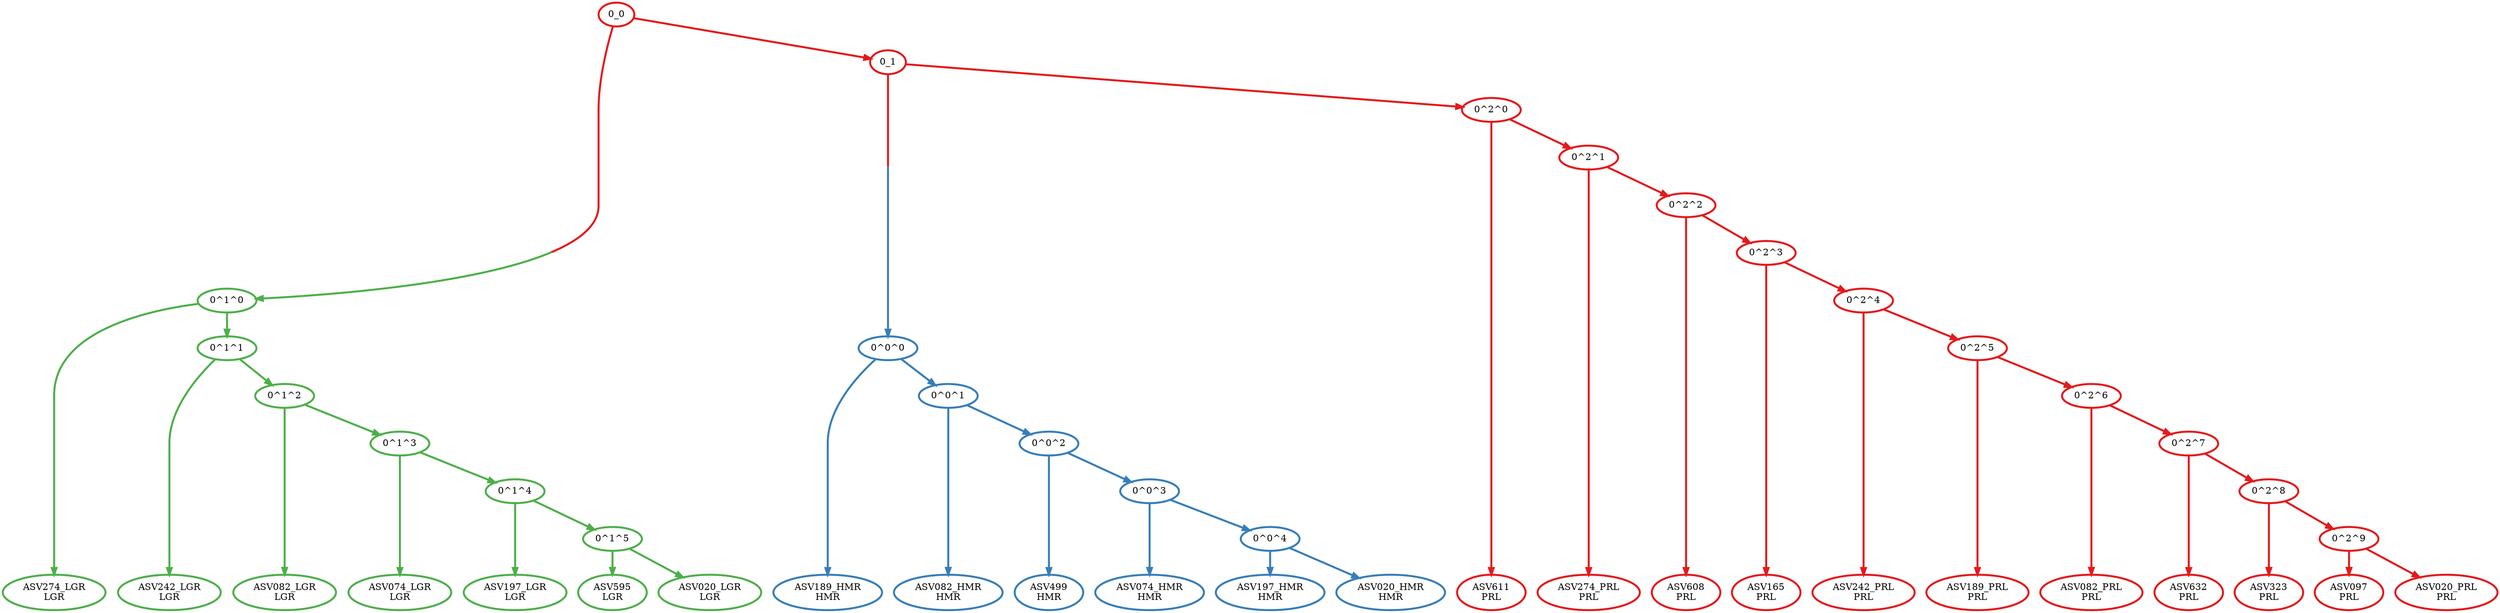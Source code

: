 digraph T {
	{
		rank=same
		46 [penwidth=3,colorscheme=set19,color=2,label="ASV197_HMR\nHMR"]
		45 [penwidth=3,colorscheme=set19,color=2,label="ASV020_HMR\nHMR"]
		43 [penwidth=3,colorscheme=set19,color=2,label="ASV074_HMR\nHMR"]
		41 [penwidth=3,colorscheme=set19,color=2,label="ASV499\nHMR"]
		39 [penwidth=3,colorscheme=set19,color=2,label="ASV082_HMR\nHMR"]
		37 [penwidth=3,colorscheme=set19,color=2,label="ASV189_HMR\nHMR"]
		35 [penwidth=3,colorscheme=set19,color=3,label="ASV595\nLGR"]
		34 [penwidth=3,colorscheme=set19,color=3,label="ASV020_LGR\nLGR"]
		32 [penwidth=3,colorscheme=set19,color=3,label="ASV197_LGR\nLGR"]
		30 [penwidth=3,colorscheme=set19,color=3,label="ASV074_LGR\nLGR"]
		28 [penwidth=3,colorscheme=set19,color=3,label="ASV082_LGR\nLGR"]
		26 [penwidth=3,colorscheme=set19,color=3,label="ASV242_LGR\nLGR"]
		24 [penwidth=3,colorscheme=set19,color=3,label="ASV274_LGR\nLGR"]
		22 [penwidth=3,colorscheme=set19,color=1,label="ASV097\nPRL"]
		21 [penwidth=3,colorscheme=set19,color=1,label="ASV020_PRL\nPRL"]
		19 [penwidth=3,colorscheme=set19,color=1,label="ASV323\nPRL"]
		17 [penwidth=3,colorscheme=set19,color=1,label="ASV632\nPRL"]
		15 [penwidth=3,colorscheme=set19,color=1,label="ASV082_PRL\nPRL"]
		13 [penwidth=3,colorscheme=set19,color=1,label="ASV189_PRL\nPRL"]
		11 [penwidth=3,colorscheme=set19,color=1,label="ASV242_PRL\nPRL"]
		9 [penwidth=3,colorscheme=set19,color=1,label="ASV165\nPRL"]
		7 [penwidth=3,colorscheme=set19,color=1,label="ASV608\nPRL"]
		5 [penwidth=3,colorscheme=set19,color=1,label="ASV274_PRL\nPRL"]
		3 [penwidth=3,colorscheme=set19,color=1,label="ASV611\nPRL"]
	}
	44 [penwidth=3,colorscheme=set19,color=2,label="0^0^4"]
	42 [penwidth=3,colorscheme=set19,color=2,label="0^0^3"]
	40 [penwidth=3,colorscheme=set19,color=2,label="0^0^2"]
	38 [penwidth=3,colorscheme=set19,color=2,label="0^0^1"]
	36 [penwidth=3,colorscheme=set19,color=2,label="0^0^0"]
	33 [penwidth=3,colorscheme=set19,color=3,label="0^1^5"]
	31 [penwidth=3,colorscheme=set19,color=3,label="0^1^4"]
	29 [penwidth=3,colorscheme=set19,color=3,label="0^1^3"]
	27 [penwidth=3,colorscheme=set19,color=3,label="0^1^2"]
	25 [penwidth=3,colorscheme=set19,color=3,label="0^1^1"]
	23 [penwidth=3,colorscheme=set19,color=3,label="0^1^0"]
	20 [penwidth=3,colorscheme=set19,color=1,label="0^2^9"]
	18 [penwidth=3,colorscheme=set19,color=1,label="0^2^8"]
	16 [penwidth=3,colorscheme=set19,color=1,label="0^2^7"]
	14 [penwidth=3,colorscheme=set19,color=1,label="0^2^6"]
	12 [penwidth=3,colorscheme=set19,color=1,label="0^2^5"]
	10 [penwidth=3,colorscheme=set19,color=1,label="0^2^4"]
	8 [penwidth=3,colorscheme=set19,color=1,label="0^2^3"]
	6 [penwidth=3,colorscheme=set19,color=1,label="0^2^2"]
	4 [penwidth=3,colorscheme=set19,color=1,label="0^2^1"]
	2 [penwidth=3,colorscheme=set19,color=1,label="0^2^0"]
	1 [penwidth=3,colorscheme=set19,color=1,label="0_1"]
	0 [penwidth=3,colorscheme=set19,color=1,label="0_0"]
	44 -> 46 [penwidth=3,colorscheme=set19,color=2]
	44 -> 45 [penwidth=3,colorscheme=set19,color=2]
	42 -> 44 [penwidth=3,colorscheme=set19,color=2]
	42 -> 43 [penwidth=3,colorscheme=set19,color=2]
	40 -> 42 [penwidth=3,colorscheme=set19,color=2]
	40 -> 41 [penwidth=3,colorscheme=set19,color=2]
	38 -> 40 [penwidth=3,colorscheme=set19,color=2]
	38 -> 39 [penwidth=3,colorscheme=set19,color=2]
	36 -> 38 [penwidth=3,colorscheme=set19,color=2]
	36 -> 37 [penwidth=3,colorscheme=set19,color=2]
	33 -> 35 [penwidth=3,colorscheme=set19,color=3]
	33 -> 34 [penwidth=3,colorscheme=set19,color=3]
	31 -> 33 [penwidth=3,colorscheme=set19,color=3]
	31 -> 32 [penwidth=3,colorscheme=set19,color=3]
	29 -> 31 [penwidth=3,colorscheme=set19,color=3]
	29 -> 30 [penwidth=3,colorscheme=set19,color=3]
	27 -> 29 [penwidth=3,colorscheme=set19,color=3]
	27 -> 28 [penwidth=3,colorscheme=set19,color=3]
	25 -> 27 [penwidth=3,colorscheme=set19,color=3]
	25 -> 26 [penwidth=3,colorscheme=set19,color=3]
	23 -> 25 [penwidth=3,colorscheme=set19,color=3]
	23 -> 24 [penwidth=3,colorscheme=set19,color=3]
	20 -> 22 [penwidth=3,colorscheme=set19,color=1]
	20 -> 21 [penwidth=3,colorscheme=set19,color=1]
	18 -> 20 [penwidth=3,colorscheme=set19,color=1]
	18 -> 19 [penwidth=3,colorscheme=set19,color=1]
	16 -> 18 [penwidth=3,colorscheme=set19,color=1]
	16 -> 17 [penwidth=3,colorscheme=set19,color=1]
	14 -> 16 [penwidth=3,colorscheme=set19,color=1]
	14 -> 15 [penwidth=3,colorscheme=set19,color=1]
	12 -> 14 [penwidth=3,colorscheme=set19,color=1]
	12 -> 13 [penwidth=3,colorscheme=set19,color=1]
	10 -> 12 [penwidth=3,colorscheme=set19,color=1]
	10 -> 11 [penwidth=3,colorscheme=set19,color=1]
	8 -> 10 [penwidth=3,colorscheme=set19,color=1]
	8 -> 9 [penwidth=3,colorscheme=set19,color=1]
	6 -> 8 [penwidth=3,colorscheme=set19,color=1]
	6 -> 7 [penwidth=3,colorscheme=set19,color=1]
	4 -> 6 [penwidth=3,colorscheme=set19,color=1]
	4 -> 5 [penwidth=3,colorscheme=set19,color=1]
	2 -> 4 [penwidth=3,colorscheme=set19,color=1]
	2 -> 3 [penwidth=3,colorscheme=set19,color=1]
	1 -> 36 [penwidth=3,colorscheme=set19,color="1;0.5:2"]
	1 -> 2 [penwidth=3,colorscheme=set19,color=1]
	0 -> 23 [penwidth=3,colorscheme=set19,color="1;0.5:3"]
	0 -> 1 [penwidth=3,colorscheme=set19,color=1]
}

